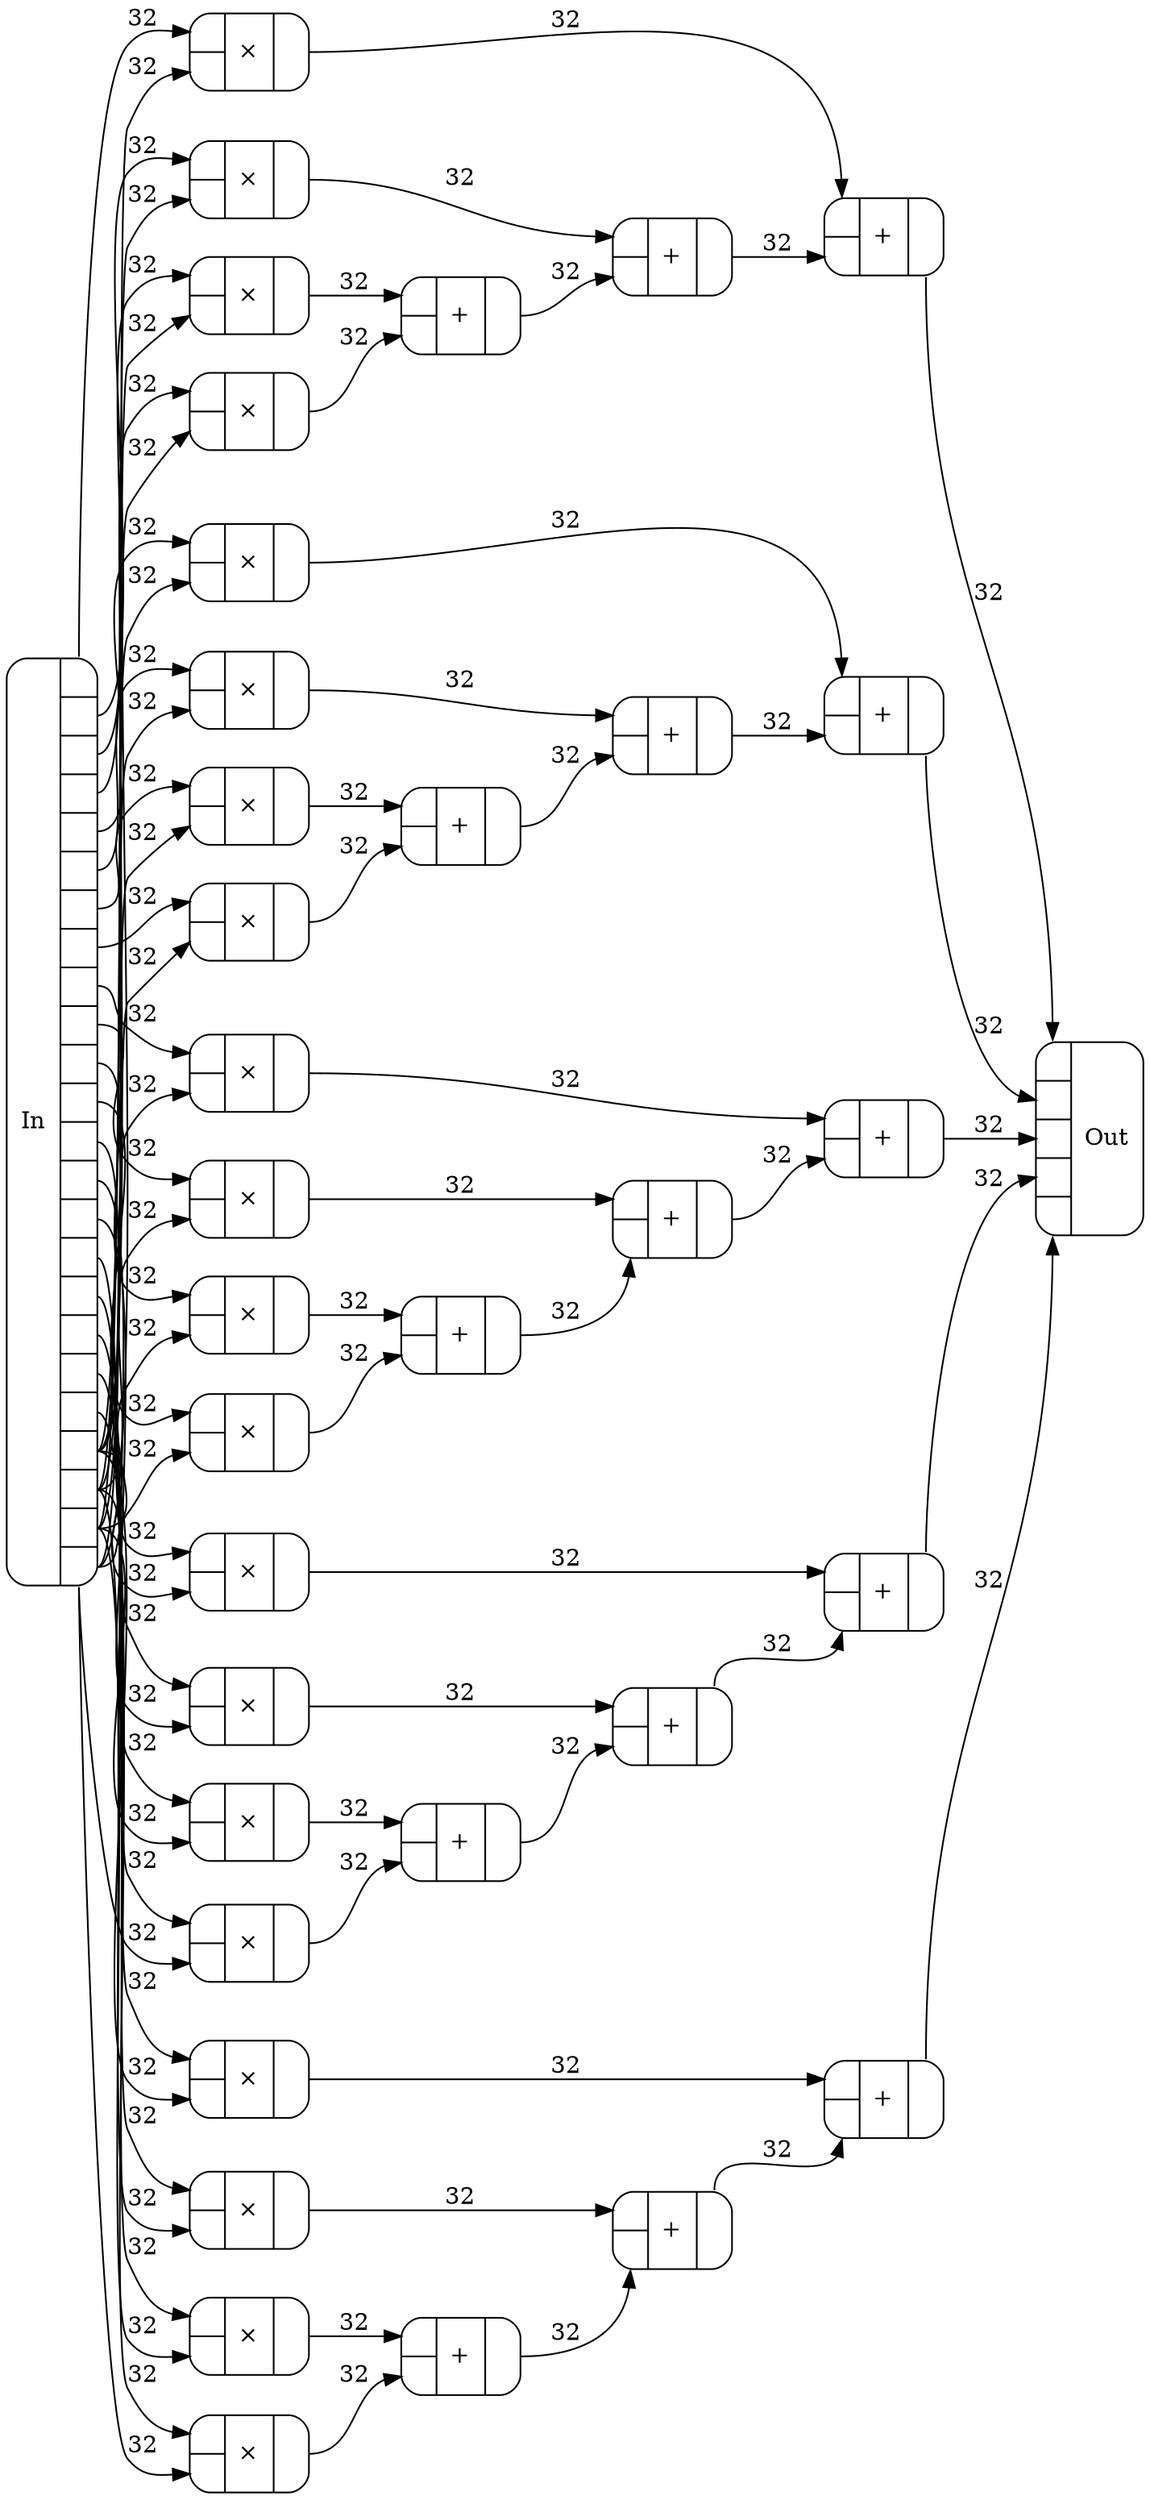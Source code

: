 digraph {
  rankdir=LR;
  node [shape=Mrecord];
  // ratio=1;
  c0 [label="{In|{<Out0>|<Out1>|<Out2>|<Out3>|<Out4>|<Out5>|<Out6>|<Out7>|<Out8>|<Out9>|<Out10>|<Out11>|<Out12>|<Out13>|<Out14>|<Out15>|<Out16>|<Out17>|<Out18>|<Out19>|<Out20>|<Out21>|<Out22>|<Out23>}}"];
  c1 [label="{{<In0>|<In1>}|×|{<Out0>}}"];
  c2 [label="{{<In0>|<In1>}|×|{<Out0>}}"];
  c3 [label="{{<In0>|<In1>}|×|{<Out0>}}"];
  c4 [label="{{<In0>|<In1>}|×|{<Out0>}}"];
  c5 [label="{{<In0>|<In1>}|+|{<Out0>}}"];
  c6 [label="{{<In0>|<In1>}|+|{<Out0>}}"];
  c7 [label="{{<In0>|<In1>}|+|{<Out0>}}"];
  c8 [label="{{<In0>|<In1>}|×|{<Out0>}}"];
  c9 [label="{{<In0>|<In1>}|×|{<Out0>}}"];
  c10 [label="{{<In0>|<In1>}|×|{<Out0>}}"];
  c11 [label="{{<In0>|<In1>}|×|{<Out0>}}"];
  c12 [label="{{<In0>|<In1>}|+|{<Out0>}}"];
  c13 [label="{{<In0>|<In1>}|+|{<Out0>}}"];
  c14 [label="{{<In0>|<In1>}|+|{<Out0>}}"];
  c15 [label="{{<In0>|<In1>}|×|{<Out0>}}"];
  c16 [label="{{<In0>|<In1>}|×|{<Out0>}}"];
  c17 [label="{{<In0>|<In1>}|×|{<Out0>}}"];
  c18 [label="{{<In0>|<In1>}|×|{<Out0>}}"];
  c19 [label="{{<In0>|<In1>}|+|{<Out0>}}"];
  c20 [label="{{<In0>|<In1>}|+|{<Out0>}}"];
  c21 [label="{{<In0>|<In1>}|+|{<Out0>}}"];
  c22 [label="{{<In0>|<In1>}|×|{<Out0>}}"];
  c23 [label="{{<In0>|<In1>}|×|{<Out0>}}"];
  c24 [label="{{<In0>|<In1>}|×|{<Out0>}}"];
  c25 [label="{{<In0>|<In1>}|×|{<Out0>}}"];
  c26 [label="{{<In0>|<In1>}|+|{<Out0>}}"];
  c27 [label="{{<In0>|<In1>}|+|{<Out0>}}"];
  c28 [label="{{<In0>|<In1>}|+|{<Out0>}}"];
  c29 [label="{{<In0>|<In1>}|×|{<Out0>}}"];
  c30 [label="{{<In0>|<In1>}|×|{<Out0>}}"];
  c31 [label="{{<In0>|<In1>}|×|{<Out0>}}"];
  c32 [label="{{<In0>|<In1>}|×|{<Out0>}}"];
  c33 [label="{{<In0>|<In1>}|+|{<Out0>}}"];
  c34 [label="{{<In0>|<In1>}|+|{<Out0>}}"];
  c35 [label="{{<In0>|<In1>}|+|{<Out0>}}"];
  c36 [label="{{<In0>|<In1>|<In2>|<In3>|<In4>}|Out}"];
  c0:Out0 -> c1:In0 [label="32"];
  c0:Out20 -> c1:In1 [label="32"];
  c0:Out1 -> c2:In0 [label="32"];
  c0:Out21 -> c2:In1 [label="32"];
  c0:Out2 -> c3:In0 [label="32"];
  c0:Out22 -> c3:In1 [label="32"];
  c0:Out3 -> c4:In0 [label="32"];
  c0:Out23 -> c4:In1 [label="32"];
  c3:Out0 -> c5:In0 [label="32"];
  c4:Out0 -> c5:In1 [label="32"];
  c2:Out0 -> c6:In0 [label="32"];
  c5:Out0 -> c6:In1 [label="32"];
  c1:Out0 -> c7:In0 [label="32"];
  c6:Out0 -> c7:In1 [label="32"];
  c0:Out4 -> c8:In0 [label="32"];
  c0:Out20 -> c8:In1 [label="32"];
  c0:Out5 -> c9:In0 [label="32"];
  c0:Out21 -> c9:In1 [label="32"];
  c0:Out6 -> c10:In0 [label="32"];
  c0:Out22 -> c10:In1 [label="32"];
  c0:Out7 -> c11:In0 [label="32"];
  c0:Out23 -> c11:In1 [label="32"];
  c10:Out0 -> c12:In0 [label="32"];
  c11:Out0 -> c12:In1 [label="32"];
  c9:Out0 -> c13:In0 [label="32"];
  c12:Out0 -> c13:In1 [label="32"];
  c8:Out0 -> c14:In0 [label="32"];
  c13:Out0 -> c14:In1 [label="32"];
  c0:Out8 -> c15:In0 [label="32"];
  c0:Out20 -> c15:In1 [label="32"];
  c0:Out9 -> c16:In0 [label="32"];
  c0:Out21 -> c16:In1 [label="32"];
  c0:Out10 -> c17:In0 [label="32"];
  c0:Out22 -> c17:In1 [label="32"];
  c0:Out11 -> c18:In0 [label="32"];
  c0:Out23 -> c18:In1 [label="32"];
  c17:Out0 -> c19:In0 [label="32"];
  c18:Out0 -> c19:In1 [label="32"];
  c16:Out0 -> c20:In0 [label="32"];
  c19:Out0 -> c20:In1 [label="32"];
  c15:Out0 -> c21:In0 [label="32"];
  c20:Out0 -> c21:In1 [label="32"];
  c0:Out12 -> c22:In0 [label="32"];
  c0:Out20 -> c22:In1 [label="32"];
  c0:Out13 -> c23:In0 [label="32"];
  c0:Out21 -> c23:In1 [label="32"];
  c0:Out14 -> c24:In0 [label="32"];
  c0:Out22 -> c24:In1 [label="32"];
  c0:Out15 -> c25:In0 [label="32"];
  c0:Out23 -> c25:In1 [label="32"];
  c24:Out0 -> c26:In0 [label="32"];
  c25:Out0 -> c26:In1 [label="32"];
  c23:Out0 -> c27:In0 [label="32"];
  c26:Out0 -> c27:In1 [label="32"];
  c22:Out0 -> c28:In0 [label="32"];
  c27:Out0 -> c28:In1 [label="32"];
  c0:Out16 -> c29:In0 [label="32"];
  c0:Out20 -> c29:In1 [label="32"];
  c0:Out17 -> c30:In0 [label="32"];
  c0:Out21 -> c30:In1 [label="32"];
  c0:Out18 -> c31:In0 [label="32"];
  c0:Out22 -> c31:In1 [label="32"];
  c0:Out19 -> c32:In0 [label="32"];
  c0:Out23 -> c32:In1 [label="32"];
  c31:Out0 -> c33:In0 [label="32"];
  c32:Out0 -> c33:In1 [label="32"];
  c30:Out0 -> c34:In0 [label="32"];
  c33:Out0 -> c34:In1 [label="32"];
  c29:Out0 -> c35:In0 [label="32"];
  c34:Out0 -> c35:In1 [label="32"];
  c7:Out0 -> c36:In0 [label="32"];
  c14:Out0 -> c36:In1 [label="32"];
  c21:Out0 -> c36:In2 [label="32"];
  c28:Out0 -> c36:In3 [label="32"];
  c35:Out0 -> c36:In4 [label="32"];
}
